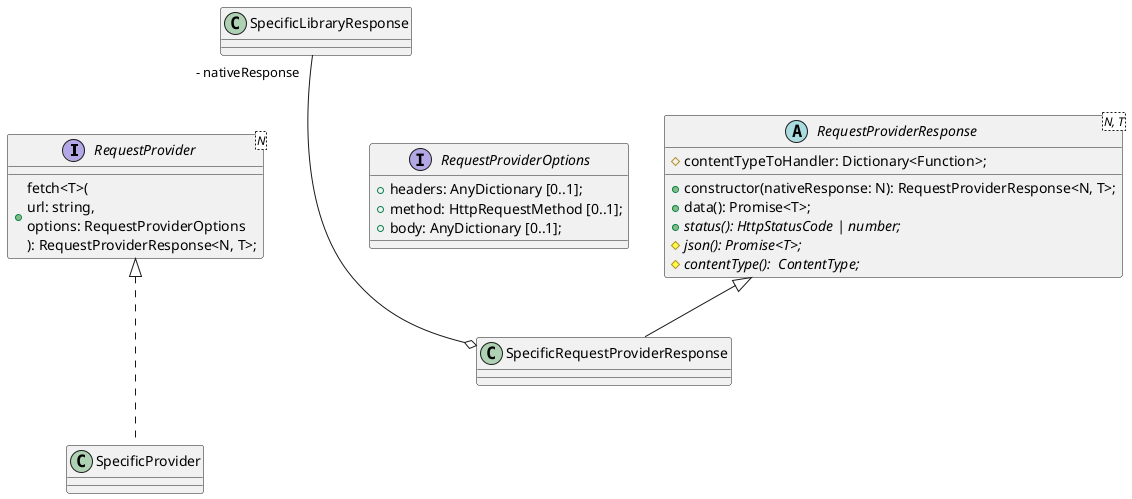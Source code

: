 @startuml

!startsub RequestProvider

interface RequestProvider<N> {
    + fetch<T>(\nurl: string, \noptions: RequestProviderOptions\n): RequestProviderResponse<N, T>;
}

!endsub

class SpecificProvider

abstract RequestProviderResponse<N, T> {
    # contentTypeToHandler: Dictionary<Function>;
    + constructor(nativeResponse: N): RequestProviderResponse<N, T>;
    + data(): Promise<T>;
    + {abstract} status(): HttpStatusCode | number;
    # {abstract} json(): Promise<T>;
    # {abstract} contentType():  ContentType;
}

interface RequestProviderOptions {
    + headers: AnyDictionary [0..1];
    + method: HttpRequestMethod [0..1];
    + body: AnyDictionary [0..1];
}

class SpecificRequestProviderResponse

class SpecificLibraryResponse

SpecificProvider -up..|> RequestProvider
RequestProviderOptions <--left[hidden] RequestProvider
RequestProvider -[hidden] RequestProviderResponse
SpecificRequestProviderResponse -up-|> RequestProviderResponse
SpecificLibraryResponse "- nativeResponse" -down--o SpecificRequestProviderResponse

@enduml